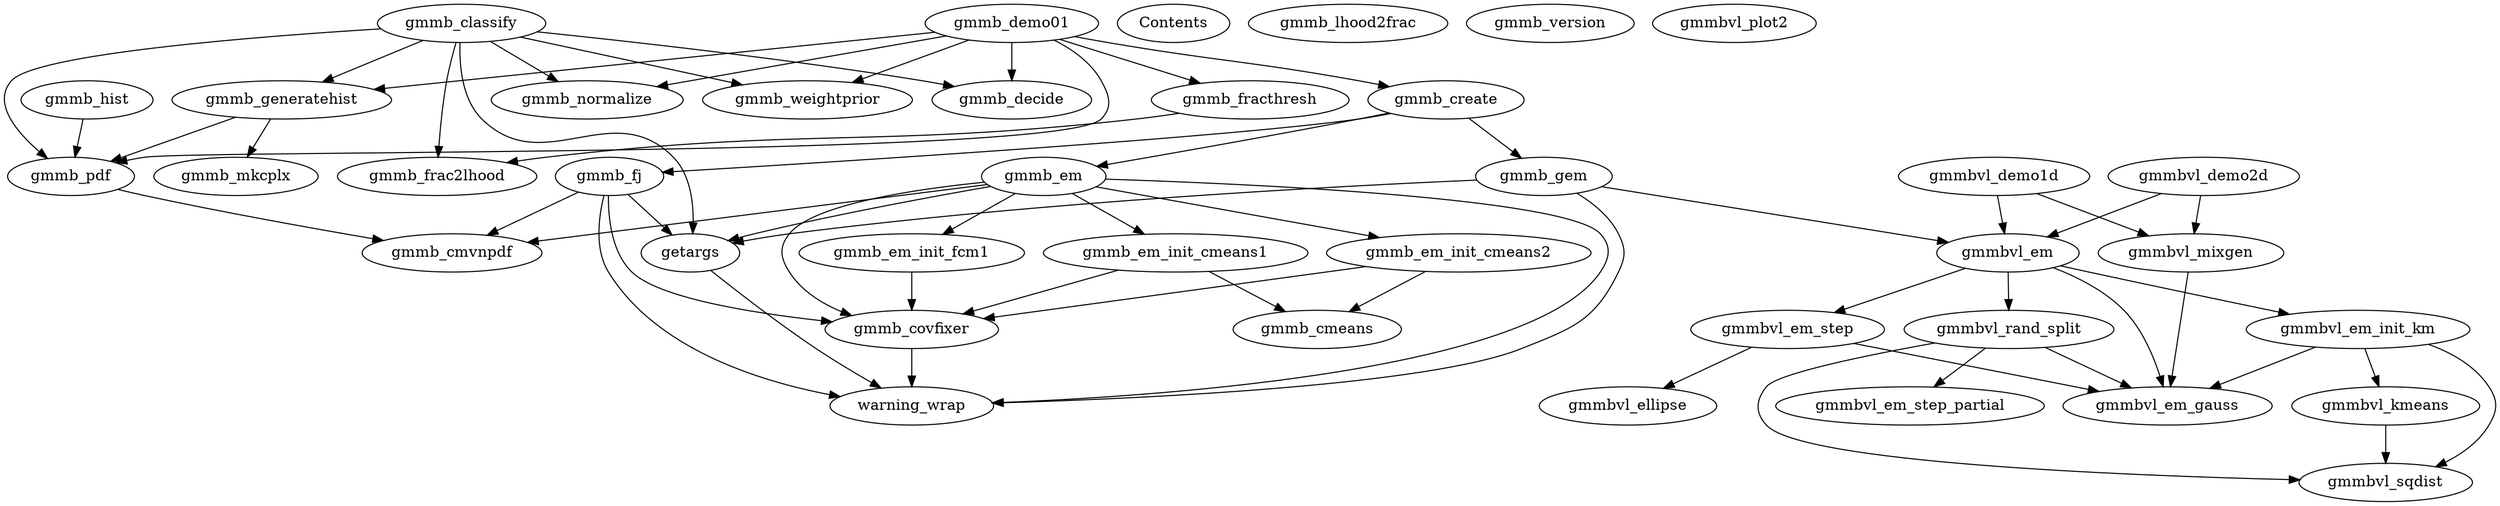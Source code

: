 /* Created by mdot for Matlab */
digraph m2html {
  getargs -> warning_wrap;
  gmmb_classify -> getargs;
  gmmb_classify -> gmmb_decide;
  gmmb_classify -> gmmb_frac2lhood;
  gmmb_classify -> gmmb_generatehist;
  gmmb_classify -> gmmb_normalize;
  gmmb_classify -> gmmb_pdf;
  gmmb_classify -> gmmb_weightprior;
  gmmb_covfixer -> warning_wrap;
  gmmb_create -> gmmb_em;
  gmmb_create -> gmmb_fj;
  gmmb_create -> gmmb_gem;
  gmmb_demo01 -> gmmb_create;
  gmmb_demo01 -> gmmb_decide;
  gmmb_demo01 -> gmmb_fracthresh;
  gmmb_demo01 -> gmmb_generatehist;
  gmmb_demo01 -> gmmb_normalize;
  gmmb_demo01 -> gmmb_pdf;
  gmmb_demo01 -> gmmb_weightprior;
  gmmb_em -> getargs;
  gmmb_em -> gmmb_cmvnpdf;
  gmmb_em -> gmmb_covfixer;
  gmmb_em -> gmmb_em_init_cmeans1;
  gmmb_em -> gmmb_em_init_cmeans2;
  gmmb_em -> gmmb_em_init_fcm1;
  gmmb_em -> warning_wrap;
  gmmb_em_init_cmeans1 -> gmmb_cmeans;
  gmmb_em_init_cmeans1 -> gmmb_covfixer;
  gmmb_em_init_cmeans2 -> gmmb_cmeans;
  gmmb_em_init_cmeans2 -> gmmb_covfixer;
  gmmb_em_init_fcm1 -> gmmb_covfixer;
  gmmb_fj -> getargs;
  gmmb_fj -> gmmb_cmvnpdf;
  gmmb_fj -> gmmb_covfixer;
  gmmb_fj -> warning_wrap;
  gmmb_fracthresh -> gmmb_frac2lhood;
  gmmb_gem -> getargs;
  gmmb_gem -> gmmbvl_em;
  gmmb_gem -> warning_wrap;
  gmmb_generatehist -> gmmb_mkcplx;
  gmmb_generatehist -> gmmb_pdf;
  gmmb_hist -> gmmb_pdf;
  gmmb_pdf -> gmmb_cmvnpdf;
  gmmbvl_demo1d -> gmmbvl_em;
  gmmbvl_demo1d -> gmmbvl_mixgen;
  gmmbvl_demo2d -> gmmbvl_em;
  gmmbvl_demo2d -> gmmbvl_mixgen;
  gmmbvl_em -> gmmbvl_em_gauss;
  gmmbvl_em -> gmmbvl_em_init_km;
  gmmbvl_em -> gmmbvl_em_step;
  gmmbvl_em -> gmmbvl_rand_split;
  gmmbvl_em_init_km -> gmmbvl_em_gauss;
  gmmbvl_em_init_km -> gmmbvl_kmeans;
  gmmbvl_em_init_km -> gmmbvl_sqdist;
  gmmbvl_em_step -> gmmbvl_ellipse;
  gmmbvl_em_step -> gmmbvl_em_gauss;
  gmmbvl_kmeans -> gmmbvl_sqdist;
  gmmbvl_mixgen -> gmmbvl_em_gauss;
  gmmbvl_rand_split -> gmmbvl_em_gauss;
  gmmbvl_rand_split -> gmmbvl_em_step_partial;
  gmmbvl_rand_split -> gmmbvl_sqdist;

  Contents [URL="Contents.html"];
  getargs [URL="getargs.html"];
  gmmb_classify [URL="gmmb_classify.html"];
  gmmb_cmeans [URL="gmmb_cmeans.html"];
  gmmb_cmvnpdf [URL="gmmb_cmvnpdf.html"];
  gmmb_covfixer [URL="gmmb_covfixer.html"];
  gmmb_create [URL="gmmb_create.html"];
  gmmb_decide [URL="gmmb_decide.html"];
  gmmb_demo01 [URL="gmmb_demo01.html"];
  gmmb_em [URL="gmmb_em.html"];
  gmmb_em_init_cmeans1 [URL="gmmb_em_init_cmeans1.html"];
  gmmb_em_init_cmeans2 [URL="gmmb_em_init_cmeans2.html"];
  gmmb_em_init_fcm1 [URL="gmmb_em_init_fcm1.html"];
  gmmb_fj [URL="gmmb_fj.html"];
  gmmb_frac2lhood [URL="gmmb_frac2lhood.html"];
  gmmb_fracthresh [URL="gmmb_fracthresh.html"];
  gmmb_gem [URL="gmmb_gem.html"];
  gmmb_generatehist [URL="gmmb_generatehist.html"];
  gmmb_hist [URL="gmmb_hist.html"];
  gmmb_lhood2frac [URL="gmmb_lhood2frac.html"];
  gmmb_mkcplx [URL="gmmb_mkcplx.html"];
  gmmb_normalize [URL="gmmb_normalize.html"];
  gmmb_pdf [URL="gmmb_pdf.html"];
  gmmb_version [URL="gmmb_version.html"];
  gmmb_weightprior [URL="gmmb_weightprior.html"];
  gmmbvl_demo1d [URL="gmmbvl_demo1d.html"];
  gmmbvl_demo2d [URL="gmmbvl_demo2d.html"];
  gmmbvl_ellipse [URL="gmmbvl_ellipse.html"];
  gmmbvl_em [URL="gmmbvl_em.html"];
  gmmbvl_em_gauss [URL="gmmbvl_em_gauss.html"];
  gmmbvl_em_init_km [URL="gmmbvl_em_init_km.html"];
  gmmbvl_em_step [URL="gmmbvl_em_step.html"];
  gmmbvl_em_step_partial [URL="gmmbvl_em_step_partial.html"];
  gmmbvl_kmeans [URL="gmmbvl_kmeans.html"];
  gmmbvl_mixgen [URL="gmmbvl_mixgen.html"];
  gmmbvl_plot2 [URL="gmmbvl_plot2.html"];
  gmmbvl_rand_split [URL="gmmbvl_rand_split.html"];
  gmmbvl_sqdist [URL="gmmbvl_sqdist.html"];
  warning_wrap [URL="warning_wrap.html"];
}